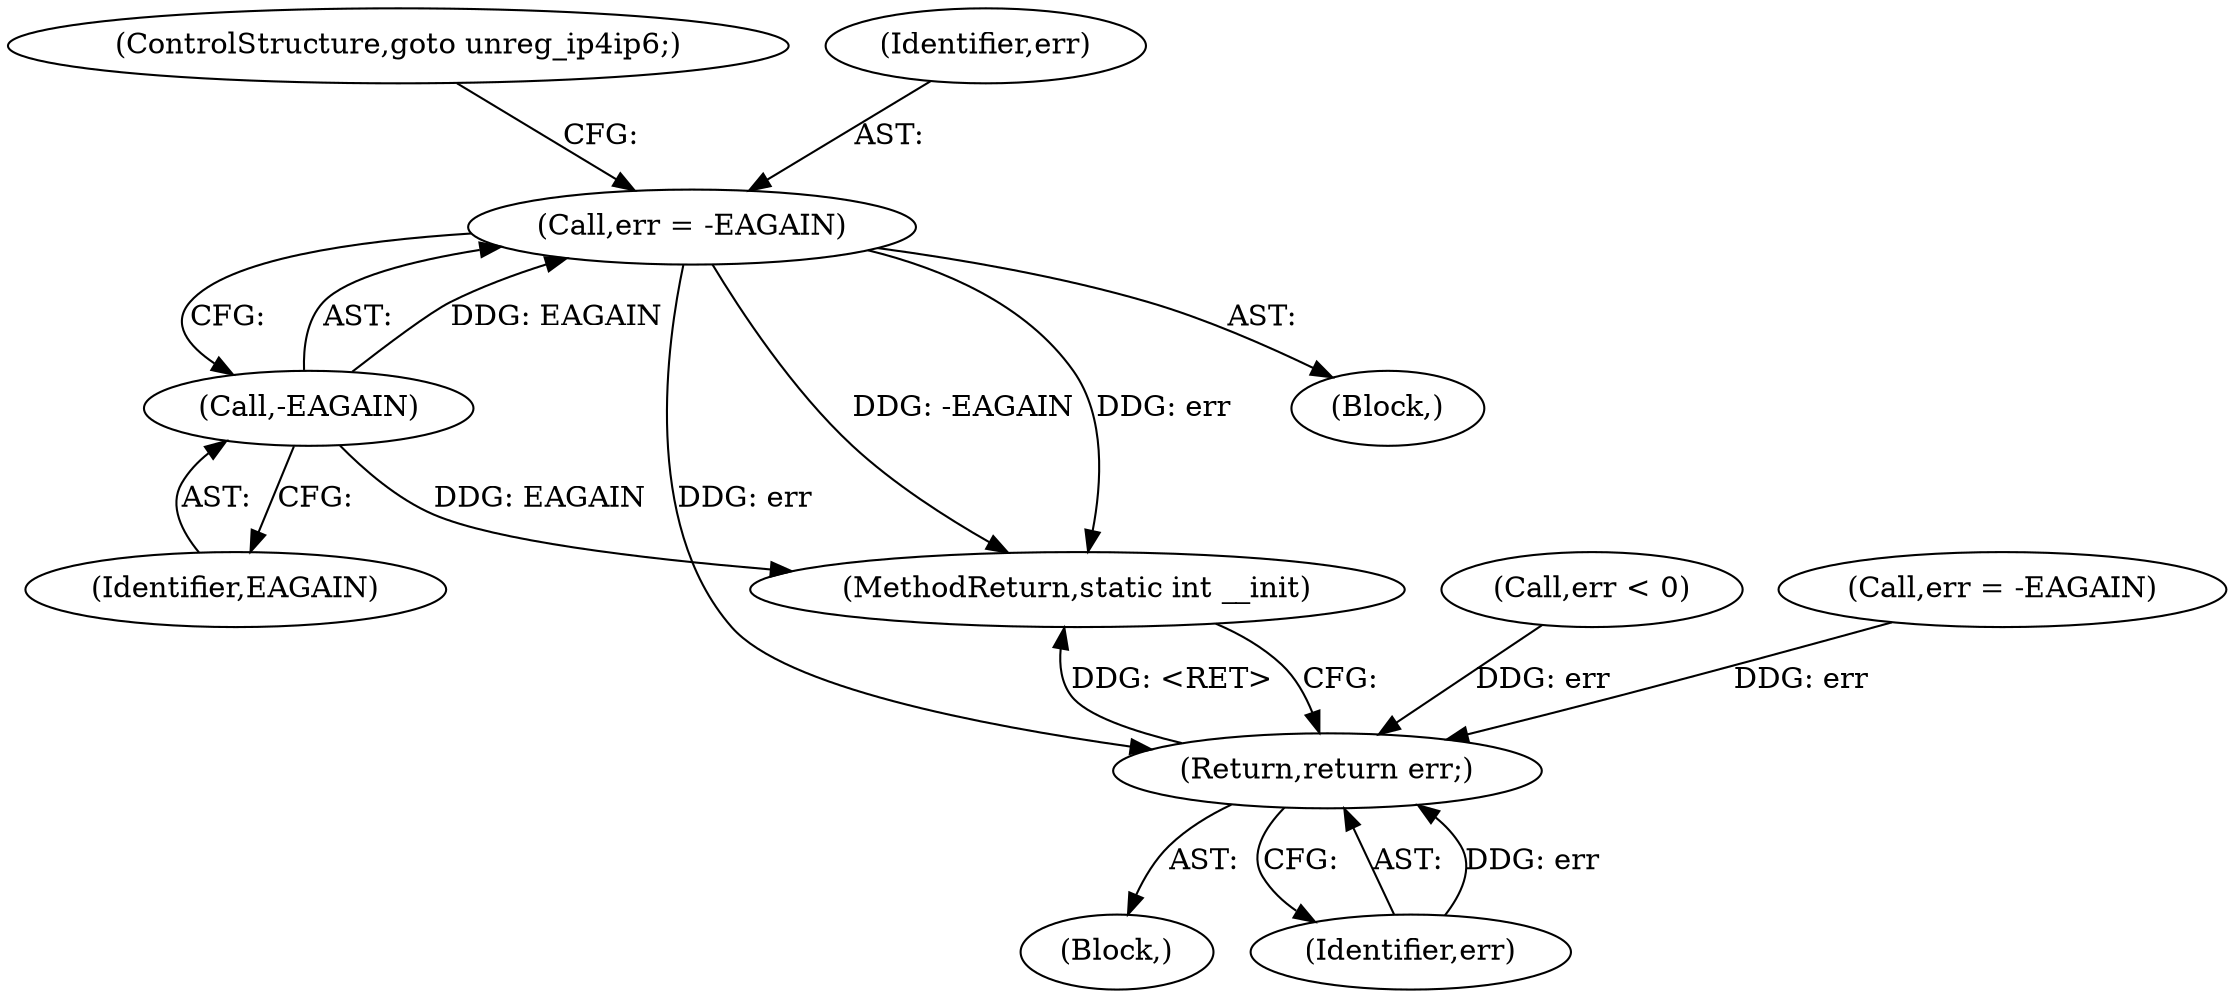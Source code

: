 digraph "1_linux_d5aa407f59f5b83d2c50ec88f5bf56d40f1f8978_0@del" {
"1000121" [label="(Call,err = -EAGAIN)"];
"1000123" [label="(Call,-EAGAIN)"];
"1000149" [label="(Return,return err;)"];
"1000120" [label="(Block,)"];
"1000102" [label="(Block,)"];
"1000125" [label="(ControlStructure,goto unreg_ip4ip6;)"];
"1000150" [label="(Identifier,err)"];
"1000132" [label="(Call,err < 0)"];
"1000123" [label="(Call,-EAGAIN)"];
"1000122" [label="(Identifier,err)"];
"1000121" [label="(Call,err = -EAGAIN)"];
"1000149" [label="(Return,return err;)"];
"1000110" [label="(Call,err = -EAGAIN)"];
"1000124" [label="(Identifier,EAGAIN)"];
"1000151" [label="(MethodReturn,static int __init)"];
"1000121" -> "1000120"  [label="AST: "];
"1000121" -> "1000123"  [label="CFG: "];
"1000122" -> "1000121"  [label="AST: "];
"1000123" -> "1000121"  [label="AST: "];
"1000125" -> "1000121"  [label="CFG: "];
"1000121" -> "1000151"  [label="DDG: -EAGAIN"];
"1000121" -> "1000151"  [label="DDG: err"];
"1000123" -> "1000121"  [label="DDG: EAGAIN"];
"1000121" -> "1000149"  [label="DDG: err"];
"1000123" -> "1000124"  [label="CFG: "];
"1000124" -> "1000123"  [label="AST: "];
"1000123" -> "1000151"  [label="DDG: EAGAIN"];
"1000149" -> "1000102"  [label="AST: "];
"1000149" -> "1000150"  [label="CFG: "];
"1000150" -> "1000149"  [label="AST: "];
"1000151" -> "1000149"  [label="CFG: "];
"1000149" -> "1000151"  [label="DDG: <RET>"];
"1000150" -> "1000149"  [label="DDG: err"];
"1000132" -> "1000149"  [label="DDG: err"];
"1000110" -> "1000149"  [label="DDG: err"];
}
